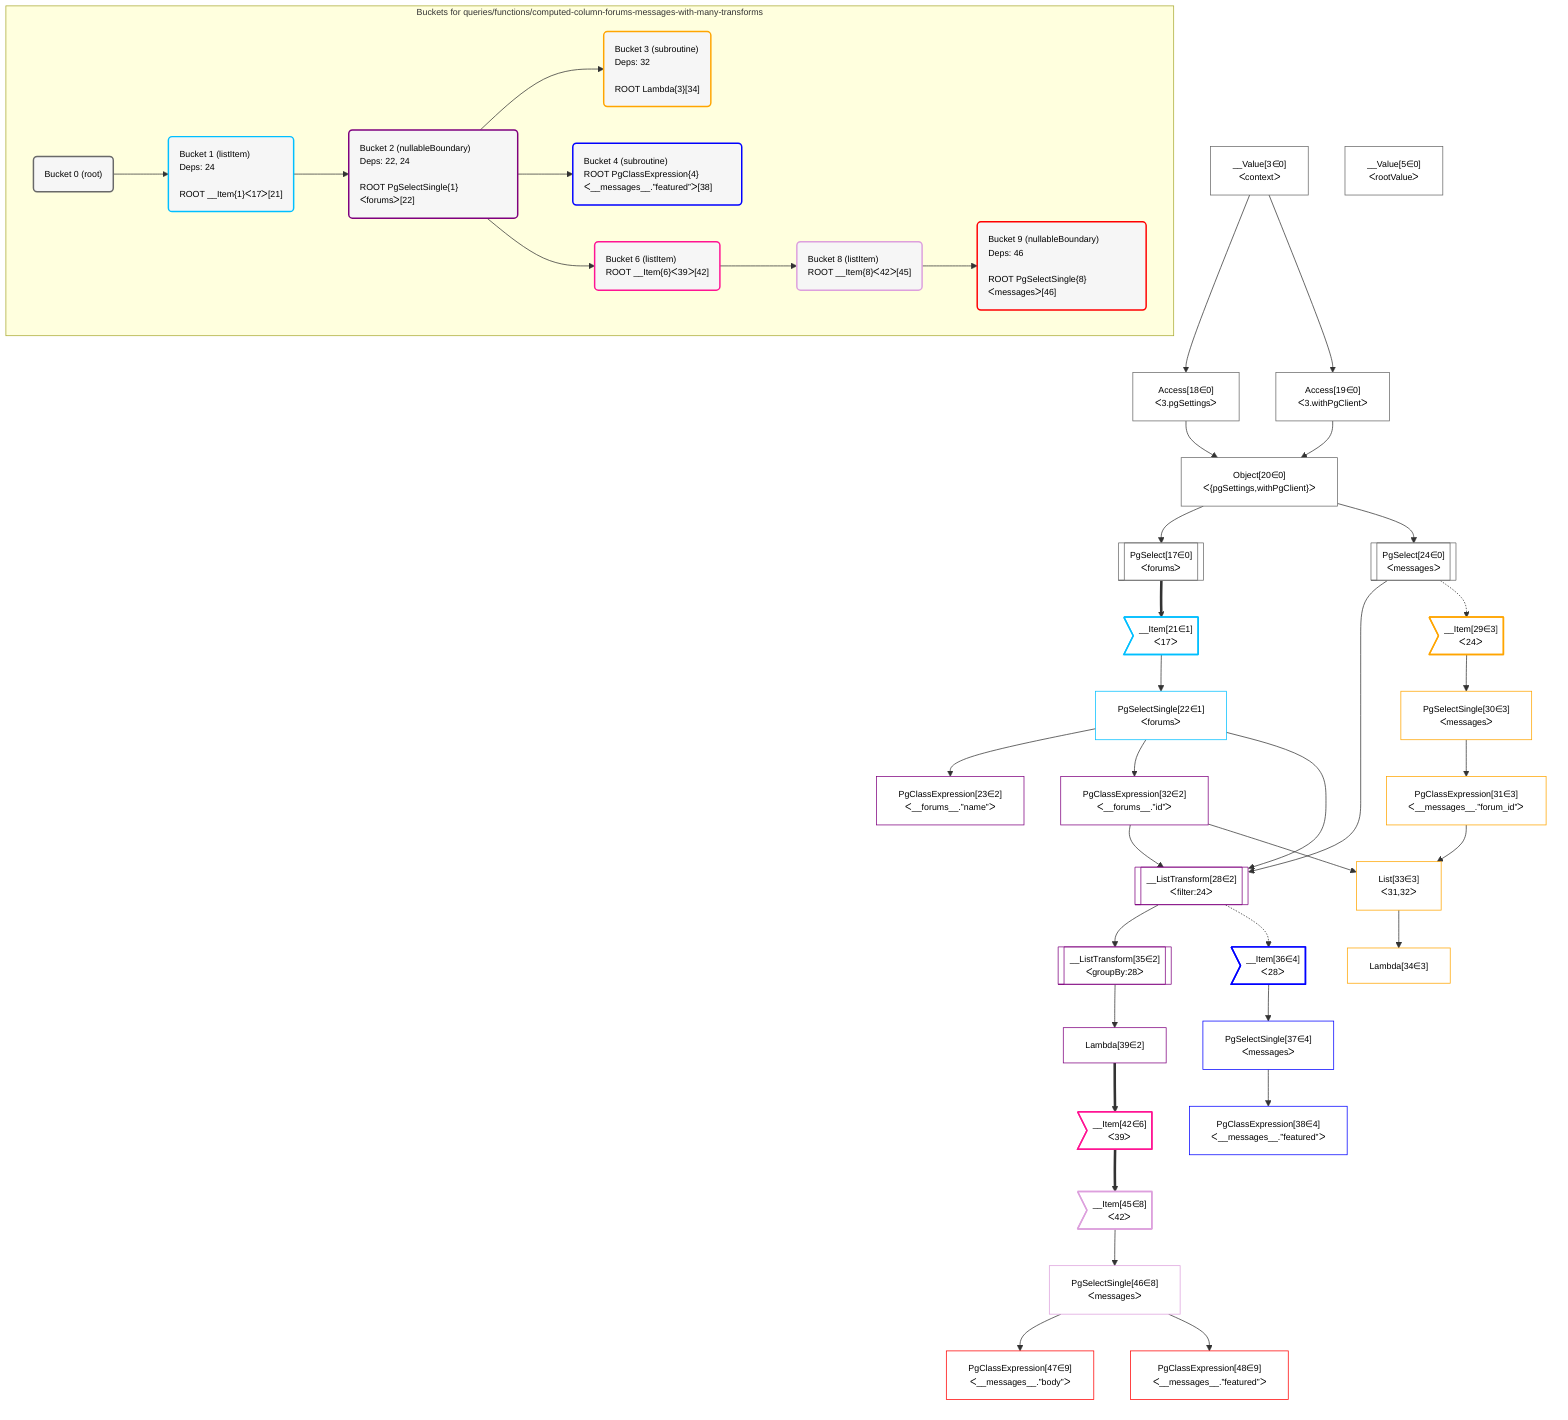 %%{init: {'themeVariables': { 'fontSize': '12px'}}}%%
graph TD
    classDef path fill:#eee,stroke:#000,color:#000
    classDef plan fill:#fff,stroke-width:1px,color:#000
    classDef itemplan fill:#fff,stroke-width:2px,color:#000
    classDef sideeffectplan fill:#f00,stroke-width:2px,color:#000
    classDef bucket fill:#f6f6f6,color:#000,stroke-width:2px,text-align:left


    %% define steps
    __Value3["__Value[3∈0]<br />ᐸcontextᐳ"]:::plan
    __Value5["__Value[5∈0]<br />ᐸrootValueᐳ"]:::plan
    Access18["Access[18∈0]<br />ᐸ3.pgSettingsᐳ"]:::plan
    Access19["Access[19∈0]<br />ᐸ3.withPgClientᐳ"]:::plan
    Object20["Object[20∈0]<br />ᐸ{pgSettings,withPgClient}ᐳ"]:::plan
    PgSelect17[["PgSelect[17∈0]<br />ᐸforumsᐳ"]]:::plan
    __Item21>"__Item[21∈1]<br />ᐸ17ᐳ"]:::itemplan
    PgSelectSingle22["PgSelectSingle[22∈1]<br />ᐸforumsᐳ"]:::plan
    PgClassExpression23["PgClassExpression[23∈2]<br />ᐸ__forums__.”name”ᐳ"]:::plan
    PgSelect24[["PgSelect[24∈0]<br />ᐸmessagesᐳ"]]:::plan
    PgClassExpression32["PgClassExpression[32∈2]<br />ᐸ__forums__.”id”ᐳ"]:::plan
    __ListTransform28[["__ListTransform[28∈2]<br />ᐸfilter:24ᐳ"]]:::plan
    __Item29>"__Item[29∈3]<br />ᐸ24ᐳ"]:::itemplan
    PgSelectSingle30["PgSelectSingle[30∈3]<br />ᐸmessagesᐳ"]:::plan
    PgClassExpression31["PgClassExpression[31∈3]<br />ᐸ__messages__.”forum_id”ᐳ"]:::plan
    List33["List[33∈3]<br />ᐸ31,32ᐳ"]:::plan
    Lambda34["Lambda[34∈3]"]:::plan
    __ListTransform35[["__ListTransform[35∈2]<br />ᐸgroupBy:28ᐳ"]]:::plan
    __Item36>"__Item[36∈4]<br />ᐸ28ᐳ"]:::itemplan
    PgSelectSingle37["PgSelectSingle[37∈4]<br />ᐸmessagesᐳ"]:::plan
    PgClassExpression38["PgClassExpression[38∈4]<br />ᐸ__messages__.”featured”ᐳ"]:::plan
    Lambda39["Lambda[39∈2]"]:::plan
    __Item42>"__Item[42∈6]<br />ᐸ39ᐳ"]:::itemplan
    __Item45>"__Item[45∈8]<br />ᐸ42ᐳ"]:::itemplan
    PgSelectSingle46["PgSelectSingle[46∈8]<br />ᐸmessagesᐳ"]:::plan
    PgClassExpression47["PgClassExpression[47∈9]<br />ᐸ__messages__.”body”ᐳ"]:::plan
    PgClassExpression48["PgClassExpression[48∈9]<br />ᐸ__messages__.”featured”ᐳ"]:::plan

    %% plan dependencies
    __Value3 --> Access18
    __Value3 --> Access19
    Access18 & Access19 --> Object20
    Object20 --> PgSelect17
    PgSelect17 ==> __Item21
    __Item21 --> PgSelectSingle22
    PgSelectSingle22 --> PgClassExpression23
    Object20 --> PgSelect24
    PgSelectSingle22 --> PgClassExpression32
    PgSelect24 & PgSelectSingle22 & PgClassExpression32 --> __ListTransform28
    PgSelect24 -.-> __Item29
    __Item29 --> PgSelectSingle30
    PgSelectSingle30 --> PgClassExpression31
    PgClassExpression31 & PgClassExpression32 --> List33
    List33 --> Lambda34
    __ListTransform28 --> __ListTransform35
    __ListTransform28 -.-> __Item36
    __Item36 --> PgSelectSingle37
    PgSelectSingle37 --> PgClassExpression38
    __ListTransform35 --> Lambda39
    Lambda39 ==> __Item42
    __Item42 ==> __Item45
    __Item45 --> PgSelectSingle46
    PgSelectSingle46 --> PgClassExpression47
    PgSelectSingle46 --> PgClassExpression48

    subgraph "Buckets for queries/functions/computed-column-forums-messages-with-many-transforms"
    Bucket0("Bucket 0 (root)"):::bucket
    classDef bucket0 stroke:#696969
    class Bucket0,__Value3,__Value5,PgSelect17,Access18,Access19,Object20,PgSelect24 bucket0
    Bucket1("Bucket 1 (listItem)<br />Deps: 24<br /><br />ROOT __Item{1}ᐸ17ᐳ[21]"):::bucket
    classDef bucket1 stroke:#00bfff
    class Bucket1,__Item21,PgSelectSingle22 bucket1
    Bucket2("Bucket 2 (nullableBoundary)<br />Deps: 22, 24<br /><br />ROOT PgSelectSingle{1}ᐸforumsᐳ[22]"):::bucket
    classDef bucket2 stroke:#7f007f
    class Bucket2,PgClassExpression23,__ListTransform28,PgClassExpression32,__ListTransform35,Lambda39 bucket2
    Bucket3("Bucket 3 (subroutine)<br />Deps: 32<br /><br />ROOT Lambda{3}[34]"):::bucket
    classDef bucket3 stroke:#ffa500
    class Bucket3,__Item29,PgSelectSingle30,PgClassExpression31,List33,Lambda34 bucket3
    Bucket4("Bucket 4 (subroutine)<br />ROOT PgClassExpression{4}ᐸ__messages__.”featured”ᐳ[38]"):::bucket
    classDef bucket4 stroke:#0000ff
    class Bucket4,__Item36,PgSelectSingle37,PgClassExpression38 bucket4
    Bucket6("Bucket 6 (listItem)<br />ROOT __Item{6}ᐸ39ᐳ[42]"):::bucket
    classDef bucket6 stroke:#ff1493
    class Bucket6,__Item42 bucket6
    Bucket8("Bucket 8 (listItem)<br />ROOT __Item{8}ᐸ42ᐳ[45]"):::bucket
    classDef bucket8 stroke:#dda0dd
    class Bucket8,__Item45,PgSelectSingle46 bucket8
    Bucket9("Bucket 9 (nullableBoundary)<br />Deps: 46<br /><br />ROOT PgSelectSingle{8}ᐸmessagesᐳ[46]"):::bucket
    classDef bucket9 stroke:#ff0000
    class Bucket9,PgClassExpression47,PgClassExpression48 bucket9
    Bucket0 --> Bucket1
    Bucket1 --> Bucket2
    Bucket2 --> Bucket3 & Bucket4 & Bucket6
    Bucket6 --> Bucket8
    Bucket8 --> Bucket9
    end